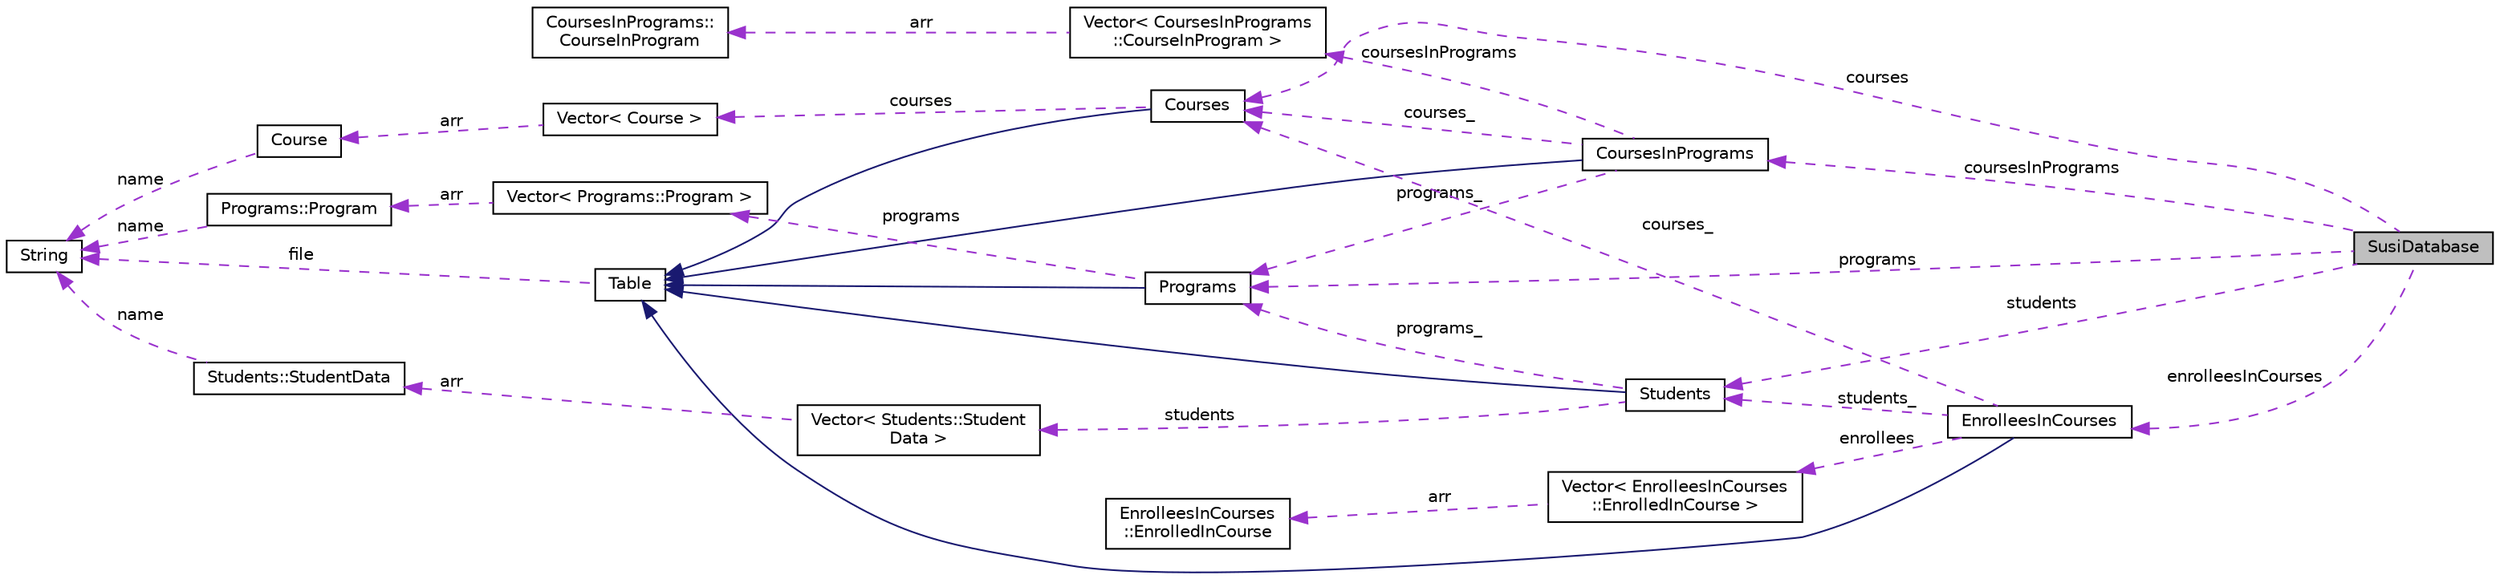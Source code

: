 digraph "SusiDatabase"
{
 // LATEX_PDF_SIZE
  edge [fontname="Helvetica",fontsize="10",labelfontname="Helvetica",labelfontsize="10"];
  node [fontname="Helvetica",fontsize="10",shape=record];
  rankdir="LR";
  Node1 [label="SusiDatabase",height=0.2,width=0.4,color="black", fillcolor="grey75", style="filled", fontcolor="black",tooltip="Структора от таблици"];
  Node2 -> Node1 [dir="back",color="darkorchid3",fontsize="10",style="dashed",label=" students" ,fontname="Helvetica"];
  Node2 [label="Students",height=0.2,width=0.4,color="black", fillcolor="white", style="filled",URL="$class_students.html",tooltip=" "];
  Node3 -> Node2 [dir="back",color="midnightblue",fontsize="10",style="solid",fontname="Helvetica"];
  Node3 [label="Table",height=0.2,width=0.4,color="black", fillcolor="white", style="filled",URL="$class_table.html",tooltip=" "];
  Node4 -> Node3 [dir="back",color="darkorchid3",fontsize="10",style="dashed",label=" file" ,fontname="Helvetica"];
  Node4 [label="String",height=0.2,width=0.4,color="black", fillcolor="white", style="filled",URL="$class_string.html",tooltip=" "];
  Node5 -> Node2 [dir="back",color="darkorchid3",fontsize="10",style="dashed",label=" students" ,fontname="Helvetica"];
  Node5 [label="Vector\< Students::Student\lData \>",height=0.2,width=0.4,color="black", fillcolor="white", style="filled",URL="$class_vector.html",tooltip=" "];
  Node6 -> Node5 [dir="back",color="darkorchid3",fontsize="10",style="dashed",label=" arr" ,fontname="Helvetica"];
  Node6 [label="Students::StudentData",height=0.2,width=0.4,color="black", fillcolor="white", style="filled",URL="$struct_students_1_1_student_data.html",tooltip=" "];
  Node4 -> Node6 [dir="back",color="darkorchid3",fontsize="10",style="dashed",label=" name" ,fontname="Helvetica"];
  Node7 -> Node2 [dir="back",color="darkorchid3",fontsize="10",style="dashed",label=" programs_" ,fontname="Helvetica"];
  Node7 [label="Programs",height=0.2,width=0.4,color="black", fillcolor="white", style="filled",URL="$class_programs.html",tooltip=" "];
  Node3 -> Node7 [dir="back",color="midnightblue",fontsize="10",style="solid",fontname="Helvetica"];
  Node8 -> Node7 [dir="back",color="darkorchid3",fontsize="10",style="dashed",label=" programs" ,fontname="Helvetica"];
  Node8 [label="Vector\< Programs::Program \>",height=0.2,width=0.4,color="black", fillcolor="white", style="filled",URL="$class_vector.html",tooltip=" "];
  Node9 -> Node8 [dir="back",color="darkorchid3",fontsize="10",style="dashed",label=" arr" ,fontname="Helvetica"];
  Node9 [label="Programs::Program",height=0.2,width=0.4,color="black", fillcolor="white", style="filled",URL="$struct_programs_1_1_program.html",tooltip=" "];
  Node4 -> Node9 [dir="back",color="darkorchid3",fontsize="10",style="dashed",label=" name" ,fontname="Helvetica"];
  Node10 -> Node1 [dir="back",color="darkorchid3",fontsize="10",style="dashed",label=" enrolleesInCourses" ,fontname="Helvetica"];
  Node10 [label="EnrolleesInCourses",height=0.2,width=0.4,color="black", fillcolor="white", style="filled",URL="$class_enrollees_in_courses.html",tooltip=" "];
  Node3 -> Node10 [dir="back",color="midnightblue",fontsize="10",style="solid",fontname="Helvetica"];
  Node2 -> Node10 [dir="back",color="darkorchid3",fontsize="10",style="dashed",label=" students_" ,fontname="Helvetica"];
  Node11 -> Node10 [dir="back",color="darkorchid3",fontsize="10",style="dashed",label=" enrollees" ,fontname="Helvetica"];
  Node11 [label="Vector\< EnrolleesInCourses\l::EnrolledInCourse \>",height=0.2,width=0.4,color="black", fillcolor="white", style="filled",URL="$class_vector.html",tooltip=" "];
  Node12 -> Node11 [dir="back",color="darkorchid3",fontsize="10",style="dashed",label=" arr" ,fontname="Helvetica"];
  Node12 [label="EnrolleesInCourses\l::EnrolledInCourse",height=0.2,width=0.4,color="black", fillcolor="white", style="filled",URL="$struct_enrollees_in_courses_1_1_enrolled_in_course.html",tooltip=" "];
  Node13 -> Node10 [dir="back",color="darkorchid3",fontsize="10",style="dashed",label=" courses_" ,fontname="Helvetica"];
  Node13 [label="Courses",height=0.2,width=0.4,color="black", fillcolor="white", style="filled",URL="$class_courses.html",tooltip=" "];
  Node3 -> Node13 [dir="back",color="midnightblue",fontsize="10",style="solid",fontname="Helvetica"];
  Node14 -> Node13 [dir="back",color="darkorchid3",fontsize="10",style="dashed",label=" courses" ,fontname="Helvetica"];
  Node14 [label="Vector\< Course \>",height=0.2,width=0.4,color="black", fillcolor="white", style="filled",URL="$class_vector.html",tooltip=" "];
  Node15 -> Node14 [dir="back",color="darkorchid3",fontsize="10",style="dashed",label=" arr" ,fontname="Helvetica"];
  Node15 [label="Course",height=0.2,width=0.4,color="black", fillcolor="white", style="filled",URL="$struct_course.html",tooltip=" "];
  Node4 -> Node15 [dir="back",color="darkorchid3",fontsize="10",style="dashed",label=" name" ,fontname="Helvetica"];
  Node16 -> Node1 [dir="back",color="darkorchid3",fontsize="10",style="dashed",label=" coursesInPrograms" ,fontname="Helvetica"];
  Node16 [label="CoursesInPrograms",height=0.2,width=0.4,color="black", fillcolor="white", style="filled",URL="$class_courses_in_programs.html",tooltip=" "];
  Node3 -> Node16 [dir="back",color="midnightblue",fontsize="10",style="solid",fontname="Helvetica"];
  Node13 -> Node16 [dir="back",color="darkorchid3",fontsize="10",style="dashed",label=" courses_" ,fontname="Helvetica"];
  Node7 -> Node16 [dir="back",color="darkorchid3",fontsize="10",style="dashed",label=" programs_" ,fontname="Helvetica"];
  Node17 -> Node16 [dir="back",color="darkorchid3",fontsize="10",style="dashed",label=" coursesInPrograms" ,fontname="Helvetica"];
  Node17 [label="Vector\< CoursesInPrograms\l::CourseInProgram \>",height=0.2,width=0.4,color="black", fillcolor="white", style="filled",URL="$class_vector.html",tooltip=" "];
  Node18 -> Node17 [dir="back",color="darkorchid3",fontsize="10",style="dashed",label=" arr" ,fontname="Helvetica"];
  Node18 [label="CoursesInPrograms::\lCourseInProgram",height=0.2,width=0.4,color="black", fillcolor="white", style="filled",URL="$struct_courses_in_programs_1_1_course_in_program.html",tooltip=" "];
  Node13 -> Node1 [dir="back",color="darkorchid3",fontsize="10",style="dashed",label=" courses" ,fontname="Helvetica"];
  Node7 -> Node1 [dir="back",color="darkorchid3",fontsize="10",style="dashed",label=" programs" ,fontname="Helvetica"];
}
